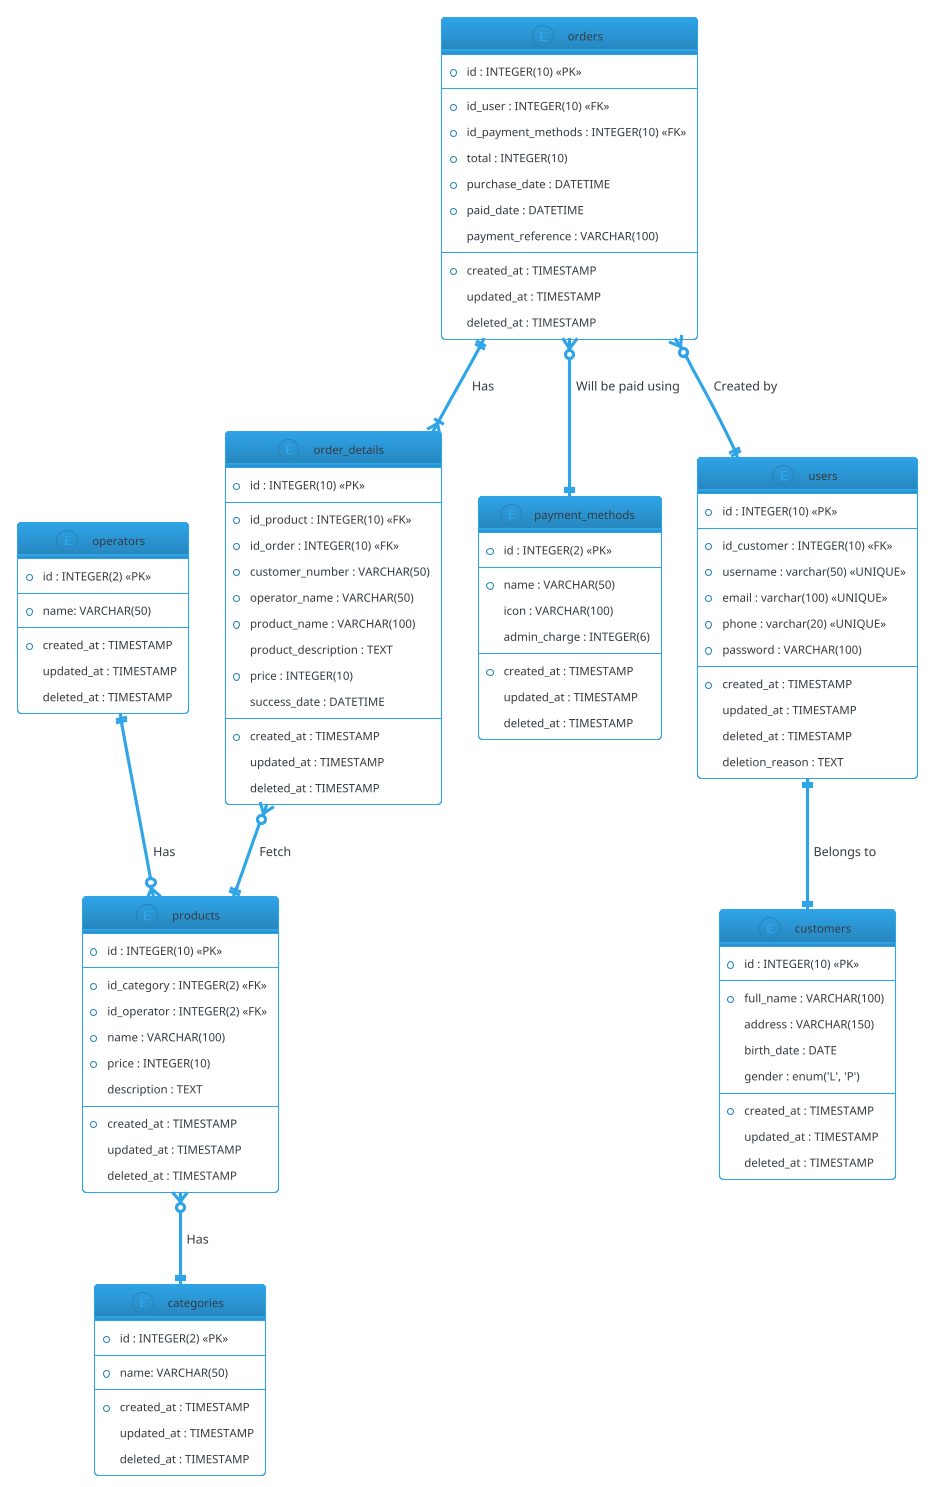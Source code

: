 @startuml UML Digital Outlet scale 
' Set theme
' !theme spacelab
!theme cerulean-outline
' !theme superhero-outline

entity products{
    *id : INTEGER(10) <<PK>>
    __
    *id_category : INTEGER(2) <<FK>>
    *id_operator : INTEGER(2) <<FK>>
    *name : VARCHAR(100)
    *price : INTEGER(10)
    description : TEXT
    __
    *created_at : TIMESTAMP
    updated_at : TIMESTAMP
    deleted_at : TIMESTAMP
}

entity operators{
    *id : INTEGER(2) <<PK>>
    __
    *name: VARCHAR(50)   
    __
    *created_at : TIMESTAMP
    updated_at : TIMESTAMP
    deleted_at : TIMESTAMP
}

entity categories{
    *id : INTEGER(2) <<PK>>
    __
    *name: VARCHAR(50)   
    __
    *created_at : TIMESTAMP
    updated_at : TIMESTAMP
    deleted_at : TIMESTAMP    
}

entity users{
    *id : INTEGER(10) <<PK>>
    __
    *id_customer : INTEGER(10) <<FK>>
    *username : varchar(50) <<UNIQUE>>
    *email : varchar(100) <<UNIQUE>>    
    *phone : varchar(20) <<UNIQUE>>
    *password : VARCHAR(100)       
    __
    *created_at : TIMESTAMP
    updated_at : TIMESTAMP
    deleted_at : TIMESTAMP  
    deletion_reason : TEXT
}

entity customers{
    *id : INTEGER(10) <<PK>>
    __
    *full_name : VARCHAR(100)
    address : VARCHAR(150)
    birth_date : DATE
    gender : enum('L', 'P')         
    __
    *created_at : TIMESTAMP
    updated_at : TIMESTAMP
    deleted_at : TIMESTAMP    
}

entity payment_methods{
    *id : INTEGER(2) <<PK>>
    __
    *name : VARCHAR(50)
    icon : VARCHAR(100)
    admin_charge : INTEGER(6)
    __
    *created_at : TIMESTAMP
    updated_at : TIMESTAMP
    deleted_at : TIMESTAMP    
}

entity orders{
    *id : INTEGER(10) <<PK>>
    __
    *id_user : INTEGER(10) <<FK>>
    *id_payment_methods : INTEGER(10) <<FK>>    
    *total : INTEGER(10)
    *purchase_date : DATETIME
    *paid_date : DATETIME
    payment_reference : VARCHAR(100)
    __
    *created_at : TIMESTAMP
    updated_at : TIMESTAMP
    deleted_at : TIMESTAMP    
}

entity order_details{
    *id : INTEGER(10) <<PK>>
    __
    *id_product : INTEGER(10) <<FK>>
    *id_order : INTEGER(10) <<FK>>
    *customer_number : VARCHAR(50)
    *operator_name : VARCHAR(50)
    *product_name : VARCHAR(100)    
    product_description : TEXT
    *price : INTEGER(10)    
    success_date : DATETIME
    __
    *created_at : TIMESTAMP
    updated_at : TIMESTAMP
    deleted_at : TIMESTAMP    
}

operators ||--o{ products : Has
products }o--|| categories : Has
users ||--|| customers : Belongs to
orders }o--|| payment_methods : Will be paid using
orders }o--|| users : Created by
orders ||--|{ order_details : Has
order_details }o--|| products : Fetch


@enduml
'scale 1.5 | scale 200 width | scale 100 height | scale [max] 200x100
